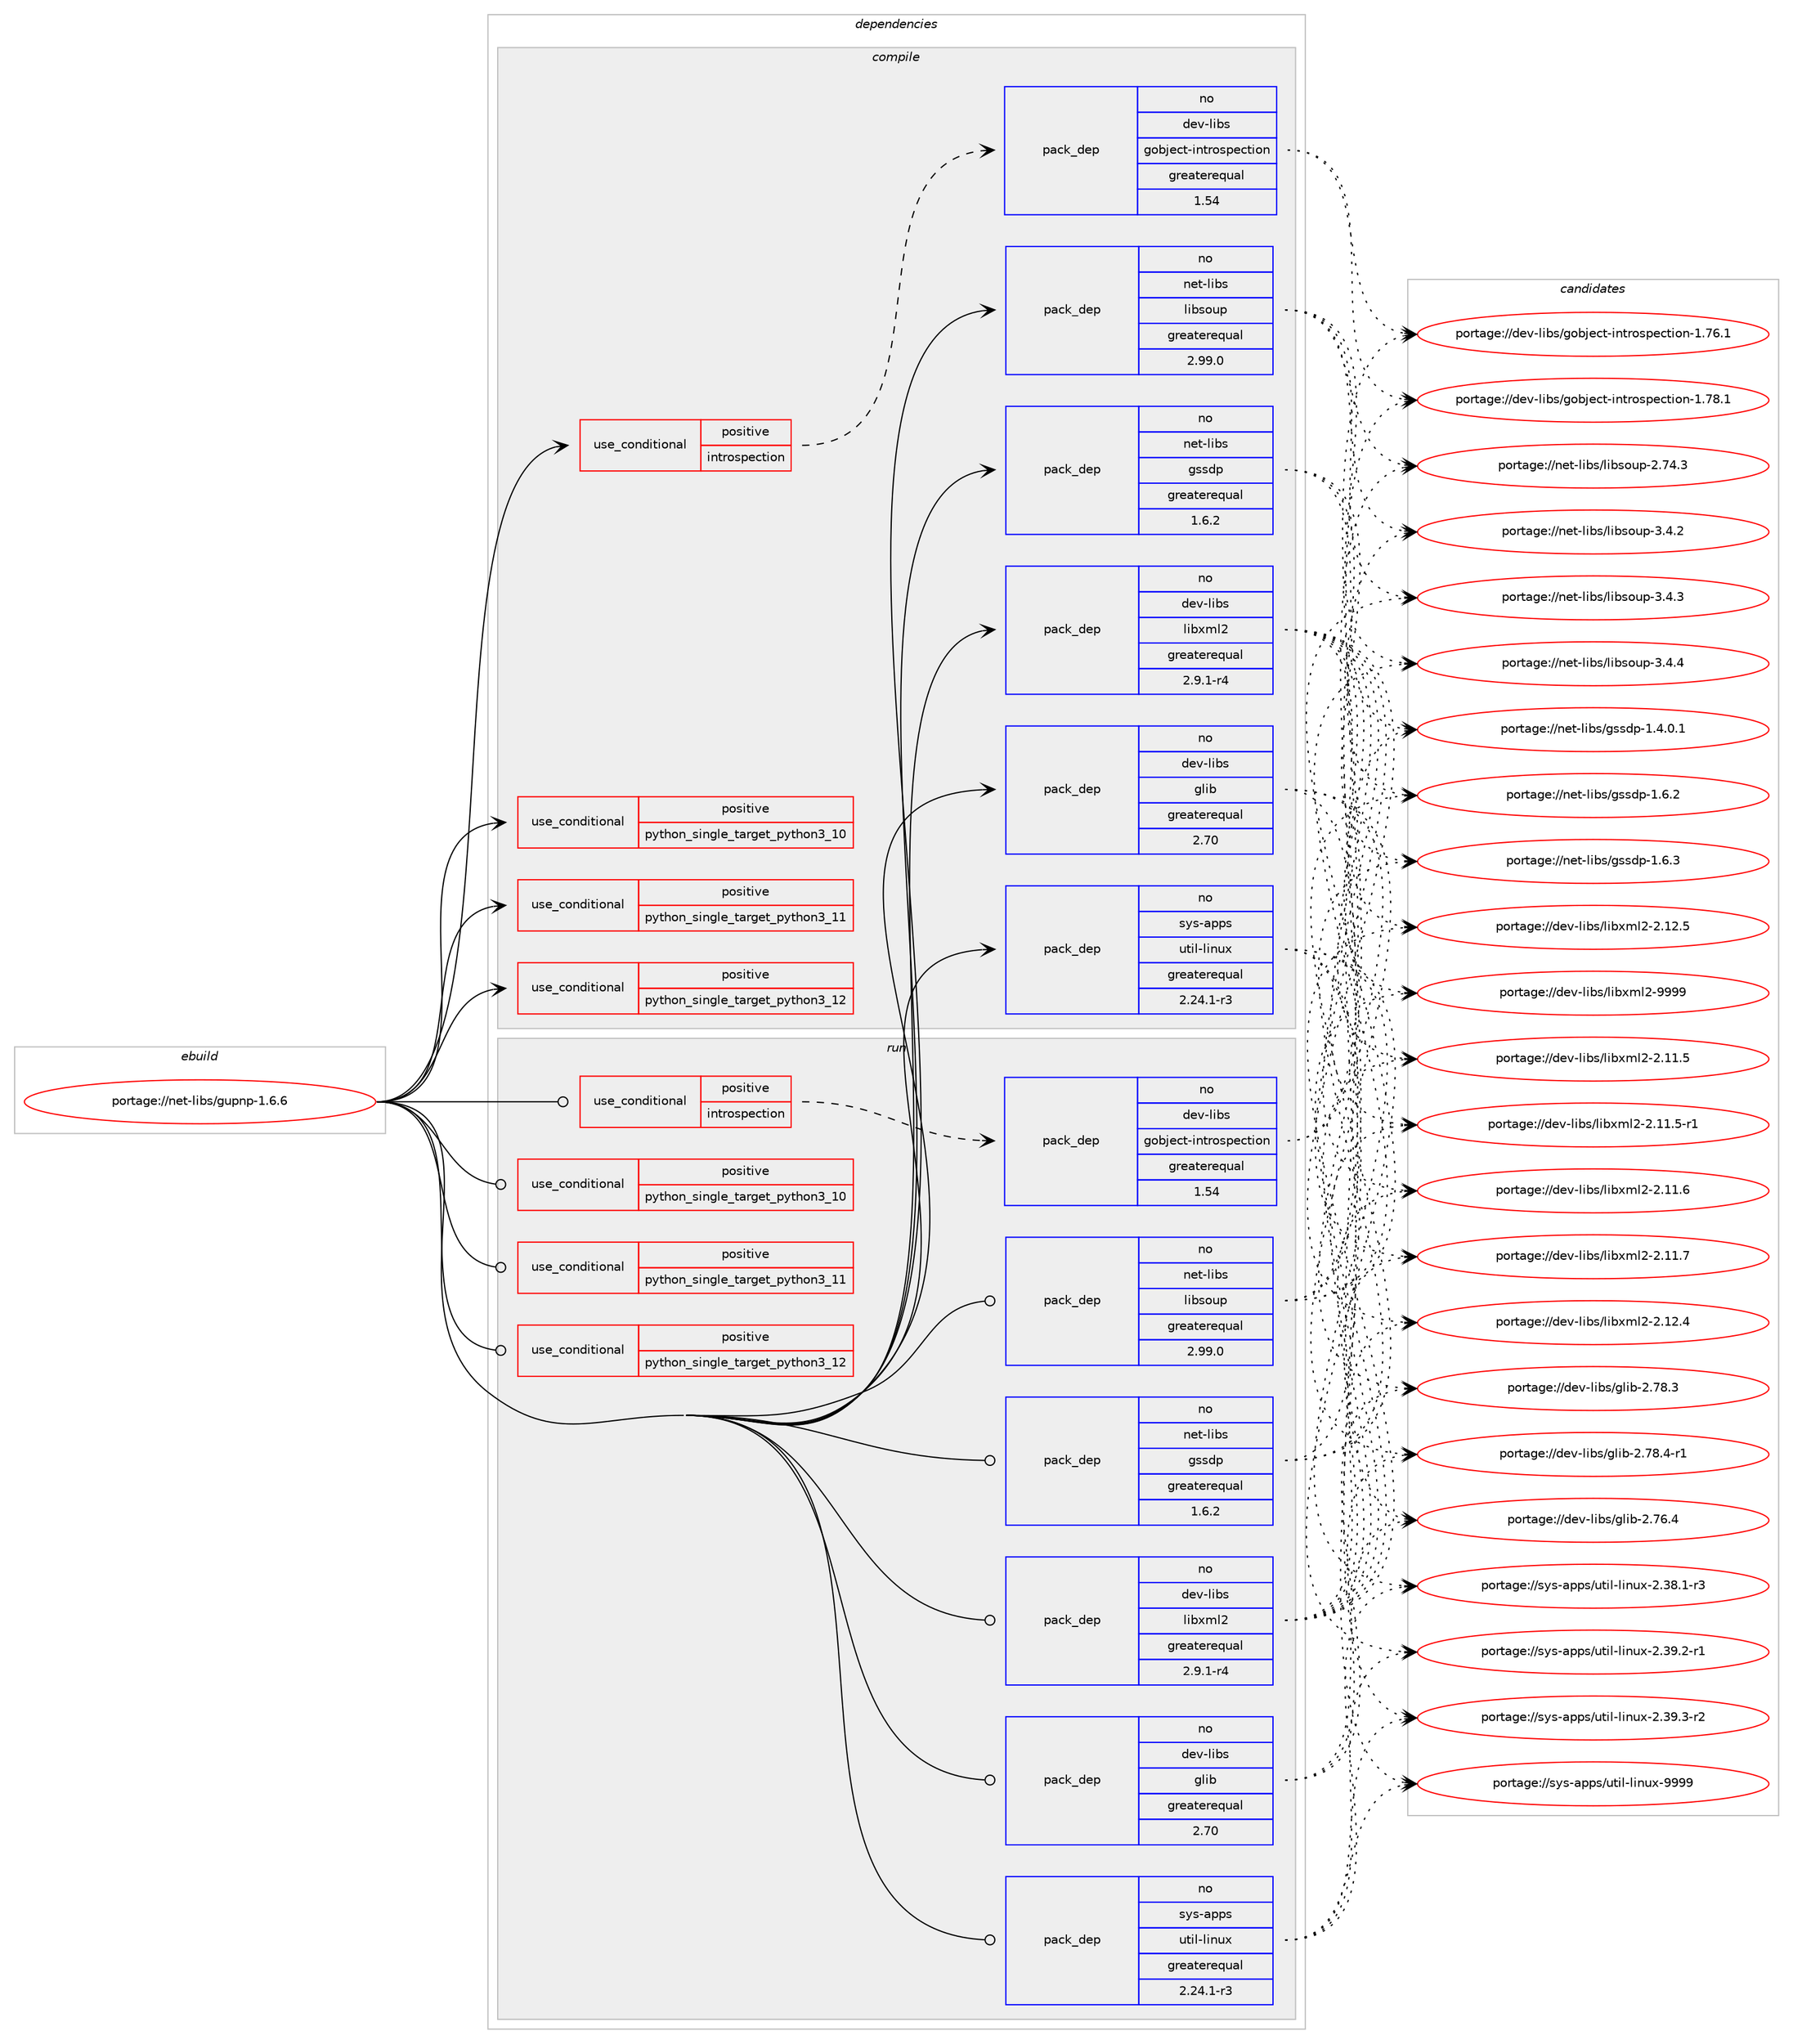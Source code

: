 digraph prolog {

# *************
# Graph options
# *************

newrank=true;
concentrate=true;
compound=true;
graph [rankdir=LR,fontname=Helvetica,fontsize=10,ranksep=1.5];#, ranksep=2.5, nodesep=0.2];
edge  [arrowhead=vee];
node  [fontname=Helvetica,fontsize=10];

# **********
# The ebuild
# **********

subgraph cluster_leftcol {
color=gray;
rank=same;
label=<<i>ebuild</i>>;
id [label="portage://net-libs/gupnp-1.6.6", color=red, width=4, href="../net-libs/gupnp-1.6.6.svg"];
}

# ****************
# The dependencies
# ****************

subgraph cluster_midcol {
color=gray;
label=<<i>dependencies</i>>;
subgraph cluster_compile {
fillcolor="#eeeeee";
style=filled;
label=<<i>compile</i>>;
subgraph cond3335 {
dependency4932 [label=<<TABLE BORDER="0" CELLBORDER="1" CELLSPACING="0" CELLPADDING="4"><TR><TD ROWSPAN="3" CELLPADDING="10">use_conditional</TD></TR><TR><TD>positive</TD></TR><TR><TD>introspection</TD></TR></TABLE>>, shape=none, color=red];
subgraph pack1547 {
dependency4933 [label=<<TABLE BORDER="0" CELLBORDER="1" CELLSPACING="0" CELLPADDING="4" WIDTH="220"><TR><TD ROWSPAN="6" CELLPADDING="30">pack_dep</TD></TR><TR><TD WIDTH="110">no</TD></TR><TR><TD>dev-libs</TD></TR><TR><TD>gobject-introspection</TD></TR><TR><TD>greaterequal</TD></TR><TR><TD>1.54</TD></TR></TABLE>>, shape=none, color=blue];
}
dependency4932:e -> dependency4933:w [weight=20,style="dashed",arrowhead="vee"];
}
id:e -> dependency4932:w [weight=20,style="solid",arrowhead="vee"];
subgraph cond3336 {
dependency4934 [label=<<TABLE BORDER="0" CELLBORDER="1" CELLSPACING="0" CELLPADDING="4"><TR><TD ROWSPAN="3" CELLPADDING="10">use_conditional</TD></TR><TR><TD>positive</TD></TR><TR><TD>python_single_target_python3_10</TD></TR></TABLE>>, shape=none, color=red];
# *** BEGIN UNKNOWN DEPENDENCY TYPE (TODO) ***
# dependency4934 -> package_dependency(portage://net-libs/gupnp-1.6.6,install,no,dev-lang,python,none,[,,],[slot(3.10)],[use(enable(xml),positive)])
# *** END UNKNOWN DEPENDENCY TYPE (TODO) ***

}
id:e -> dependency4934:w [weight=20,style="solid",arrowhead="vee"];
subgraph cond3337 {
dependency4935 [label=<<TABLE BORDER="0" CELLBORDER="1" CELLSPACING="0" CELLPADDING="4"><TR><TD ROWSPAN="3" CELLPADDING="10">use_conditional</TD></TR><TR><TD>positive</TD></TR><TR><TD>python_single_target_python3_11</TD></TR></TABLE>>, shape=none, color=red];
# *** BEGIN UNKNOWN DEPENDENCY TYPE (TODO) ***
# dependency4935 -> package_dependency(portage://net-libs/gupnp-1.6.6,install,no,dev-lang,python,none,[,,],[slot(3.11)],[use(enable(xml),positive)])
# *** END UNKNOWN DEPENDENCY TYPE (TODO) ***

}
id:e -> dependency4935:w [weight=20,style="solid",arrowhead="vee"];
subgraph cond3338 {
dependency4936 [label=<<TABLE BORDER="0" CELLBORDER="1" CELLSPACING="0" CELLPADDING="4"><TR><TD ROWSPAN="3" CELLPADDING="10">use_conditional</TD></TR><TR><TD>positive</TD></TR><TR><TD>python_single_target_python3_12</TD></TR></TABLE>>, shape=none, color=red];
# *** BEGIN UNKNOWN DEPENDENCY TYPE (TODO) ***
# dependency4936 -> package_dependency(portage://net-libs/gupnp-1.6.6,install,no,dev-lang,python,none,[,,],[slot(3.12)],[use(enable(xml),positive)])
# *** END UNKNOWN DEPENDENCY TYPE (TODO) ***

}
id:e -> dependency4936:w [weight=20,style="solid",arrowhead="vee"];
subgraph pack1548 {
dependency4937 [label=<<TABLE BORDER="0" CELLBORDER="1" CELLSPACING="0" CELLPADDING="4" WIDTH="220"><TR><TD ROWSPAN="6" CELLPADDING="30">pack_dep</TD></TR><TR><TD WIDTH="110">no</TD></TR><TR><TD>dev-libs</TD></TR><TR><TD>glib</TD></TR><TR><TD>greaterequal</TD></TR><TR><TD>2.70</TD></TR></TABLE>>, shape=none, color=blue];
}
id:e -> dependency4937:w [weight=20,style="solid",arrowhead="vee"];
subgraph pack1549 {
dependency4938 [label=<<TABLE BORDER="0" CELLBORDER="1" CELLSPACING="0" CELLPADDING="4" WIDTH="220"><TR><TD ROWSPAN="6" CELLPADDING="30">pack_dep</TD></TR><TR><TD WIDTH="110">no</TD></TR><TR><TD>dev-libs</TD></TR><TR><TD>libxml2</TD></TR><TR><TD>greaterequal</TD></TR><TR><TD>2.9.1-r4</TD></TR></TABLE>>, shape=none, color=blue];
}
id:e -> dependency4938:w [weight=20,style="solid",arrowhead="vee"];
subgraph pack1550 {
dependency4939 [label=<<TABLE BORDER="0" CELLBORDER="1" CELLSPACING="0" CELLPADDING="4" WIDTH="220"><TR><TD ROWSPAN="6" CELLPADDING="30">pack_dep</TD></TR><TR><TD WIDTH="110">no</TD></TR><TR><TD>net-libs</TD></TR><TR><TD>gssdp</TD></TR><TR><TD>greaterequal</TD></TR><TR><TD>1.6.2</TD></TR></TABLE>>, shape=none, color=blue];
}
id:e -> dependency4939:w [weight=20,style="solid",arrowhead="vee"];
subgraph pack1551 {
dependency4940 [label=<<TABLE BORDER="0" CELLBORDER="1" CELLSPACING="0" CELLPADDING="4" WIDTH="220"><TR><TD ROWSPAN="6" CELLPADDING="30">pack_dep</TD></TR><TR><TD WIDTH="110">no</TD></TR><TR><TD>net-libs</TD></TR><TR><TD>libsoup</TD></TR><TR><TD>greaterequal</TD></TR><TR><TD>2.99.0</TD></TR></TABLE>>, shape=none, color=blue];
}
id:e -> dependency4940:w [weight=20,style="solid",arrowhead="vee"];
subgraph pack1552 {
dependency4941 [label=<<TABLE BORDER="0" CELLBORDER="1" CELLSPACING="0" CELLPADDING="4" WIDTH="220"><TR><TD ROWSPAN="6" CELLPADDING="30">pack_dep</TD></TR><TR><TD WIDTH="110">no</TD></TR><TR><TD>sys-apps</TD></TR><TR><TD>util-linux</TD></TR><TR><TD>greaterequal</TD></TR><TR><TD>2.24.1-r3</TD></TR></TABLE>>, shape=none, color=blue];
}
id:e -> dependency4941:w [weight=20,style="solid",arrowhead="vee"];
}
subgraph cluster_compileandrun {
fillcolor="#eeeeee";
style=filled;
label=<<i>compile and run</i>>;
}
subgraph cluster_run {
fillcolor="#eeeeee";
style=filled;
label=<<i>run</i>>;
subgraph cond3339 {
dependency4942 [label=<<TABLE BORDER="0" CELLBORDER="1" CELLSPACING="0" CELLPADDING="4"><TR><TD ROWSPAN="3" CELLPADDING="10">use_conditional</TD></TR><TR><TD>positive</TD></TR><TR><TD>introspection</TD></TR></TABLE>>, shape=none, color=red];
subgraph pack1553 {
dependency4943 [label=<<TABLE BORDER="0" CELLBORDER="1" CELLSPACING="0" CELLPADDING="4" WIDTH="220"><TR><TD ROWSPAN="6" CELLPADDING="30">pack_dep</TD></TR><TR><TD WIDTH="110">no</TD></TR><TR><TD>dev-libs</TD></TR><TR><TD>gobject-introspection</TD></TR><TR><TD>greaterequal</TD></TR><TR><TD>1.54</TD></TR></TABLE>>, shape=none, color=blue];
}
dependency4942:e -> dependency4943:w [weight=20,style="dashed",arrowhead="vee"];
}
id:e -> dependency4942:w [weight=20,style="solid",arrowhead="odot"];
subgraph cond3340 {
dependency4944 [label=<<TABLE BORDER="0" CELLBORDER="1" CELLSPACING="0" CELLPADDING="4"><TR><TD ROWSPAN="3" CELLPADDING="10">use_conditional</TD></TR><TR><TD>positive</TD></TR><TR><TD>python_single_target_python3_10</TD></TR></TABLE>>, shape=none, color=red];
# *** BEGIN UNKNOWN DEPENDENCY TYPE (TODO) ***
# dependency4944 -> package_dependency(portage://net-libs/gupnp-1.6.6,run,no,dev-lang,python,none,[,,],[slot(3.10)],[use(enable(xml),positive)])
# *** END UNKNOWN DEPENDENCY TYPE (TODO) ***

}
id:e -> dependency4944:w [weight=20,style="solid",arrowhead="odot"];
subgraph cond3341 {
dependency4945 [label=<<TABLE BORDER="0" CELLBORDER="1" CELLSPACING="0" CELLPADDING="4"><TR><TD ROWSPAN="3" CELLPADDING="10">use_conditional</TD></TR><TR><TD>positive</TD></TR><TR><TD>python_single_target_python3_11</TD></TR></TABLE>>, shape=none, color=red];
# *** BEGIN UNKNOWN DEPENDENCY TYPE (TODO) ***
# dependency4945 -> package_dependency(portage://net-libs/gupnp-1.6.6,run,no,dev-lang,python,none,[,,],[slot(3.11)],[use(enable(xml),positive)])
# *** END UNKNOWN DEPENDENCY TYPE (TODO) ***

}
id:e -> dependency4945:w [weight=20,style="solid",arrowhead="odot"];
subgraph cond3342 {
dependency4946 [label=<<TABLE BORDER="0" CELLBORDER="1" CELLSPACING="0" CELLPADDING="4"><TR><TD ROWSPAN="3" CELLPADDING="10">use_conditional</TD></TR><TR><TD>positive</TD></TR><TR><TD>python_single_target_python3_12</TD></TR></TABLE>>, shape=none, color=red];
# *** BEGIN UNKNOWN DEPENDENCY TYPE (TODO) ***
# dependency4946 -> package_dependency(portage://net-libs/gupnp-1.6.6,run,no,dev-lang,python,none,[,,],[slot(3.12)],[use(enable(xml),positive)])
# *** END UNKNOWN DEPENDENCY TYPE (TODO) ***

}
id:e -> dependency4946:w [weight=20,style="solid",arrowhead="odot"];
subgraph pack1554 {
dependency4947 [label=<<TABLE BORDER="0" CELLBORDER="1" CELLSPACING="0" CELLPADDING="4" WIDTH="220"><TR><TD ROWSPAN="6" CELLPADDING="30">pack_dep</TD></TR><TR><TD WIDTH="110">no</TD></TR><TR><TD>dev-libs</TD></TR><TR><TD>glib</TD></TR><TR><TD>greaterequal</TD></TR><TR><TD>2.70</TD></TR></TABLE>>, shape=none, color=blue];
}
id:e -> dependency4947:w [weight=20,style="solid",arrowhead="odot"];
subgraph pack1555 {
dependency4948 [label=<<TABLE BORDER="0" CELLBORDER="1" CELLSPACING="0" CELLPADDING="4" WIDTH="220"><TR><TD ROWSPAN="6" CELLPADDING="30">pack_dep</TD></TR><TR><TD WIDTH="110">no</TD></TR><TR><TD>dev-libs</TD></TR><TR><TD>libxml2</TD></TR><TR><TD>greaterequal</TD></TR><TR><TD>2.9.1-r4</TD></TR></TABLE>>, shape=none, color=blue];
}
id:e -> dependency4948:w [weight=20,style="solid",arrowhead="odot"];
subgraph pack1556 {
dependency4949 [label=<<TABLE BORDER="0" CELLBORDER="1" CELLSPACING="0" CELLPADDING="4" WIDTH="220"><TR><TD ROWSPAN="6" CELLPADDING="30">pack_dep</TD></TR><TR><TD WIDTH="110">no</TD></TR><TR><TD>net-libs</TD></TR><TR><TD>gssdp</TD></TR><TR><TD>greaterequal</TD></TR><TR><TD>1.6.2</TD></TR></TABLE>>, shape=none, color=blue];
}
id:e -> dependency4949:w [weight=20,style="solid",arrowhead="odot"];
subgraph pack1557 {
dependency4950 [label=<<TABLE BORDER="0" CELLBORDER="1" CELLSPACING="0" CELLPADDING="4" WIDTH="220"><TR><TD ROWSPAN="6" CELLPADDING="30">pack_dep</TD></TR><TR><TD WIDTH="110">no</TD></TR><TR><TD>net-libs</TD></TR><TR><TD>libsoup</TD></TR><TR><TD>greaterequal</TD></TR><TR><TD>2.99.0</TD></TR></TABLE>>, shape=none, color=blue];
}
id:e -> dependency4950:w [weight=20,style="solid",arrowhead="odot"];
subgraph pack1558 {
dependency4951 [label=<<TABLE BORDER="0" CELLBORDER="1" CELLSPACING="0" CELLPADDING="4" WIDTH="220"><TR><TD ROWSPAN="6" CELLPADDING="30">pack_dep</TD></TR><TR><TD WIDTH="110">no</TD></TR><TR><TD>sys-apps</TD></TR><TR><TD>util-linux</TD></TR><TR><TD>greaterequal</TD></TR><TR><TD>2.24.1-r3</TD></TR></TABLE>>, shape=none, color=blue];
}
id:e -> dependency4951:w [weight=20,style="solid",arrowhead="odot"];
}
}

# **************
# The candidates
# **************

subgraph cluster_choices {
rank=same;
color=gray;
label=<<i>candidates</i>>;

subgraph choice1547 {
color=black;
nodesep=1;
choice1001011184510810598115471031119810610199116451051101161141111151121019911610511111045494655544649 [label="portage://dev-libs/gobject-introspection-1.76.1", color=red, width=4,href="../dev-libs/gobject-introspection-1.76.1.svg"];
choice1001011184510810598115471031119810610199116451051101161141111151121019911610511111045494655564649 [label="portage://dev-libs/gobject-introspection-1.78.1", color=red, width=4,href="../dev-libs/gobject-introspection-1.78.1.svg"];
dependency4933:e -> choice1001011184510810598115471031119810610199116451051101161141111151121019911610511111045494655544649:w [style=dotted,weight="100"];
dependency4933:e -> choice1001011184510810598115471031119810610199116451051101161141111151121019911610511111045494655564649:w [style=dotted,weight="100"];
}
subgraph choice1548 {
color=black;
nodesep=1;
choice1001011184510810598115471031081059845504655544652 [label="portage://dev-libs/glib-2.76.4", color=red, width=4,href="../dev-libs/glib-2.76.4.svg"];
choice1001011184510810598115471031081059845504655564651 [label="portage://dev-libs/glib-2.78.3", color=red, width=4,href="../dev-libs/glib-2.78.3.svg"];
choice10010111845108105981154710310810598455046555646524511449 [label="portage://dev-libs/glib-2.78.4-r1", color=red, width=4,href="../dev-libs/glib-2.78.4-r1.svg"];
dependency4937:e -> choice1001011184510810598115471031081059845504655544652:w [style=dotted,weight="100"];
dependency4937:e -> choice1001011184510810598115471031081059845504655564651:w [style=dotted,weight="100"];
dependency4937:e -> choice10010111845108105981154710310810598455046555646524511449:w [style=dotted,weight="100"];
}
subgraph choice1549 {
color=black;
nodesep=1;
choice100101118451081059811547108105981201091085045504649494653 [label="portage://dev-libs/libxml2-2.11.5", color=red, width=4,href="../dev-libs/libxml2-2.11.5.svg"];
choice1001011184510810598115471081059812010910850455046494946534511449 [label="portage://dev-libs/libxml2-2.11.5-r1", color=red, width=4,href="../dev-libs/libxml2-2.11.5-r1.svg"];
choice100101118451081059811547108105981201091085045504649494654 [label="portage://dev-libs/libxml2-2.11.6", color=red, width=4,href="../dev-libs/libxml2-2.11.6.svg"];
choice100101118451081059811547108105981201091085045504649494655 [label="portage://dev-libs/libxml2-2.11.7", color=red, width=4,href="../dev-libs/libxml2-2.11.7.svg"];
choice100101118451081059811547108105981201091085045504649504652 [label="portage://dev-libs/libxml2-2.12.4", color=red, width=4,href="../dev-libs/libxml2-2.12.4.svg"];
choice100101118451081059811547108105981201091085045504649504653 [label="portage://dev-libs/libxml2-2.12.5", color=red, width=4,href="../dev-libs/libxml2-2.12.5.svg"];
choice10010111845108105981154710810598120109108504557575757 [label="portage://dev-libs/libxml2-9999", color=red, width=4,href="../dev-libs/libxml2-9999.svg"];
dependency4938:e -> choice100101118451081059811547108105981201091085045504649494653:w [style=dotted,weight="100"];
dependency4938:e -> choice1001011184510810598115471081059812010910850455046494946534511449:w [style=dotted,weight="100"];
dependency4938:e -> choice100101118451081059811547108105981201091085045504649494654:w [style=dotted,weight="100"];
dependency4938:e -> choice100101118451081059811547108105981201091085045504649494655:w [style=dotted,weight="100"];
dependency4938:e -> choice100101118451081059811547108105981201091085045504649504652:w [style=dotted,weight="100"];
dependency4938:e -> choice100101118451081059811547108105981201091085045504649504653:w [style=dotted,weight="100"];
dependency4938:e -> choice10010111845108105981154710810598120109108504557575757:w [style=dotted,weight="100"];
}
subgraph choice1550 {
color=black;
nodesep=1;
choice1101011164510810598115471031151151001124549465246484649 [label="portage://net-libs/gssdp-1.4.0.1", color=red, width=4,href="../net-libs/gssdp-1.4.0.1.svg"];
choice110101116451081059811547103115115100112454946544650 [label="portage://net-libs/gssdp-1.6.2", color=red, width=4,href="../net-libs/gssdp-1.6.2.svg"];
choice110101116451081059811547103115115100112454946544651 [label="portage://net-libs/gssdp-1.6.3", color=red, width=4,href="../net-libs/gssdp-1.6.3.svg"];
dependency4939:e -> choice1101011164510810598115471031151151001124549465246484649:w [style=dotted,weight="100"];
dependency4939:e -> choice110101116451081059811547103115115100112454946544650:w [style=dotted,weight="100"];
dependency4939:e -> choice110101116451081059811547103115115100112454946544651:w [style=dotted,weight="100"];
}
subgraph choice1551 {
color=black;
nodesep=1;
choice1101011164510810598115471081059811511111711245504655524651 [label="portage://net-libs/libsoup-2.74.3", color=red, width=4,href="../net-libs/libsoup-2.74.3.svg"];
choice11010111645108105981154710810598115111117112455146524650 [label="portage://net-libs/libsoup-3.4.2", color=red, width=4,href="../net-libs/libsoup-3.4.2.svg"];
choice11010111645108105981154710810598115111117112455146524651 [label="portage://net-libs/libsoup-3.4.3", color=red, width=4,href="../net-libs/libsoup-3.4.3.svg"];
choice11010111645108105981154710810598115111117112455146524652 [label="portage://net-libs/libsoup-3.4.4", color=red, width=4,href="../net-libs/libsoup-3.4.4.svg"];
dependency4940:e -> choice1101011164510810598115471081059811511111711245504655524651:w [style=dotted,weight="100"];
dependency4940:e -> choice11010111645108105981154710810598115111117112455146524650:w [style=dotted,weight="100"];
dependency4940:e -> choice11010111645108105981154710810598115111117112455146524651:w [style=dotted,weight="100"];
dependency4940:e -> choice11010111645108105981154710810598115111117112455146524652:w [style=dotted,weight="100"];
}
subgraph choice1552 {
color=black;
nodesep=1;
choice11512111545971121121154711711610510845108105110117120455046515646494511451 [label="portage://sys-apps/util-linux-2.38.1-r3", color=red, width=4,href="../sys-apps/util-linux-2.38.1-r3.svg"];
choice11512111545971121121154711711610510845108105110117120455046515746504511449 [label="portage://sys-apps/util-linux-2.39.2-r1", color=red, width=4,href="../sys-apps/util-linux-2.39.2-r1.svg"];
choice11512111545971121121154711711610510845108105110117120455046515746514511450 [label="portage://sys-apps/util-linux-2.39.3-r2", color=red, width=4,href="../sys-apps/util-linux-2.39.3-r2.svg"];
choice115121115459711211211547117116105108451081051101171204557575757 [label="portage://sys-apps/util-linux-9999", color=red, width=4,href="../sys-apps/util-linux-9999.svg"];
dependency4941:e -> choice11512111545971121121154711711610510845108105110117120455046515646494511451:w [style=dotted,weight="100"];
dependency4941:e -> choice11512111545971121121154711711610510845108105110117120455046515746504511449:w [style=dotted,weight="100"];
dependency4941:e -> choice11512111545971121121154711711610510845108105110117120455046515746514511450:w [style=dotted,weight="100"];
dependency4941:e -> choice115121115459711211211547117116105108451081051101171204557575757:w [style=dotted,weight="100"];
}
subgraph choice1553 {
color=black;
nodesep=1;
choice1001011184510810598115471031119810610199116451051101161141111151121019911610511111045494655544649 [label="portage://dev-libs/gobject-introspection-1.76.1", color=red, width=4,href="../dev-libs/gobject-introspection-1.76.1.svg"];
choice1001011184510810598115471031119810610199116451051101161141111151121019911610511111045494655564649 [label="portage://dev-libs/gobject-introspection-1.78.1", color=red, width=4,href="../dev-libs/gobject-introspection-1.78.1.svg"];
dependency4943:e -> choice1001011184510810598115471031119810610199116451051101161141111151121019911610511111045494655544649:w [style=dotted,weight="100"];
dependency4943:e -> choice1001011184510810598115471031119810610199116451051101161141111151121019911610511111045494655564649:w [style=dotted,weight="100"];
}
subgraph choice1554 {
color=black;
nodesep=1;
choice1001011184510810598115471031081059845504655544652 [label="portage://dev-libs/glib-2.76.4", color=red, width=4,href="../dev-libs/glib-2.76.4.svg"];
choice1001011184510810598115471031081059845504655564651 [label="portage://dev-libs/glib-2.78.3", color=red, width=4,href="../dev-libs/glib-2.78.3.svg"];
choice10010111845108105981154710310810598455046555646524511449 [label="portage://dev-libs/glib-2.78.4-r1", color=red, width=4,href="../dev-libs/glib-2.78.4-r1.svg"];
dependency4947:e -> choice1001011184510810598115471031081059845504655544652:w [style=dotted,weight="100"];
dependency4947:e -> choice1001011184510810598115471031081059845504655564651:w [style=dotted,weight="100"];
dependency4947:e -> choice10010111845108105981154710310810598455046555646524511449:w [style=dotted,weight="100"];
}
subgraph choice1555 {
color=black;
nodesep=1;
choice100101118451081059811547108105981201091085045504649494653 [label="portage://dev-libs/libxml2-2.11.5", color=red, width=4,href="../dev-libs/libxml2-2.11.5.svg"];
choice1001011184510810598115471081059812010910850455046494946534511449 [label="portage://dev-libs/libxml2-2.11.5-r1", color=red, width=4,href="../dev-libs/libxml2-2.11.5-r1.svg"];
choice100101118451081059811547108105981201091085045504649494654 [label="portage://dev-libs/libxml2-2.11.6", color=red, width=4,href="../dev-libs/libxml2-2.11.6.svg"];
choice100101118451081059811547108105981201091085045504649494655 [label="portage://dev-libs/libxml2-2.11.7", color=red, width=4,href="../dev-libs/libxml2-2.11.7.svg"];
choice100101118451081059811547108105981201091085045504649504652 [label="portage://dev-libs/libxml2-2.12.4", color=red, width=4,href="../dev-libs/libxml2-2.12.4.svg"];
choice100101118451081059811547108105981201091085045504649504653 [label="portage://dev-libs/libxml2-2.12.5", color=red, width=4,href="../dev-libs/libxml2-2.12.5.svg"];
choice10010111845108105981154710810598120109108504557575757 [label="portage://dev-libs/libxml2-9999", color=red, width=4,href="../dev-libs/libxml2-9999.svg"];
dependency4948:e -> choice100101118451081059811547108105981201091085045504649494653:w [style=dotted,weight="100"];
dependency4948:e -> choice1001011184510810598115471081059812010910850455046494946534511449:w [style=dotted,weight="100"];
dependency4948:e -> choice100101118451081059811547108105981201091085045504649494654:w [style=dotted,weight="100"];
dependency4948:e -> choice100101118451081059811547108105981201091085045504649494655:w [style=dotted,weight="100"];
dependency4948:e -> choice100101118451081059811547108105981201091085045504649504652:w [style=dotted,weight="100"];
dependency4948:e -> choice100101118451081059811547108105981201091085045504649504653:w [style=dotted,weight="100"];
dependency4948:e -> choice10010111845108105981154710810598120109108504557575757:w [style=dotted,weight="100"];
}
subgraph choice1556 {
color=black;
nodesep=1;
choice1101011164510810598115471031151151001124549465246484649 [label="portage://net-libs/gssdp-1.4.0.1", color=red, width=4,href="../net-libs/gssdp-1.4.0.1.svg"];
choice110101116451081059811547103115115100112454946544650 [label="portage://net-libs/gssdp-1.6.2", color=red, width=4,href="../net-libs/gssdp-1.6.2.svg"];
choice110101116451081059811547103115115100112454946544651 [label="portage://net-libs/gssdp-1.6.3", color=red, width=4,href="../net-libs/gssdp-1.6.3.svg"];
dependency4949:e -> choice1101011164510810598115471031151151001124549465246484649:w [style=dotted,weight="100"];
dependency4949:e -> choice110101116451081059811547103115115100112454946544650:w [style=dotted,weight="100"];
dependency4949:e -> choice110101116451081059811547103115115100112454946544651:w [style=dotted,weight="100"];
}
subgraph choice1557 {
color=black;
nodesep=1;
choice1101011164510810598115471081059811511111711245504655524651 [label="portage://net-libs/libsoup-2.74.3", color=red, width=4,href="../net-libs/libsoup-2.74.3.svg"];
choice11010111645108105981154710810598115111117112455146524650 [label="portage://net-libs/libsoup-3.4.2", color=red, width=4,href="../net-libs/libsoup-3.4.2.svg"];
choice11010111645108105981154710810598115111117112455146524651 [label="portage://net-libs/libsoup-3.4.3", color=red, width=4,href="../net-libs/libsoup-3.4.3.svg"];
choice11010111645108105981154710810598115111117112455146524652 [label="portage://net-libs/libsoup-3.4.4", color=red, width=4,href="../net-libs/libsoup-3.4.4.svg"];
dependency4950:e -> choice1101011164510810598115471081059811511111711245504655524651:w [style=dotted,weight="100"];
dependency4950:e -> choice11010111645108105981154710810598115111117112455146524650:w [style=dotted,weight="100"];
dependency4950:e -> choice11010111645108105981154710810598115111117112455146524651:w [style=dotted,weight="100"];
dependency4950:e -> choice11010111645108105981154710810598115111117112455146524652:w [style=dotted,weight="100"];
}
subgraph choice1558 {
color=black;
nodesep=1;
choice11512111545971121121154711711610510845108105110117120455046515646494511451 [label="portage://sys-apps/util-linux-2.38.1-r3", color=red, width=4,href="../sys-apps/util-linux-2.38.1-r3.svg"];
choice11512111545971121121154711711610510845108105110117120455046515746504511449 [label="portage://sys-apps/util-linux-2.39.2-r1", color=red, width=4,href="../sys-apps/util-linux-2.39.2-r1.svg"];
choice11512111545971121121154711711610510845108105110117120455046515746514511450 [label="portage://sys-apps/util-linux-2.39.3-r2", color=red, width=4,href="../sys-apps/util-linux-2.39.3-r2.svg"];
choice115121115459711211211547117116105108451081051101171204557575757 [label="portage://sys-apps/util-linux-9999", color=red, width=4,href="../sys-apps/util-linux-9999.svg"];
dependency4951:e -> choice11512111545971121121154711711610510845108105110117120455046515646494511451:w [style=dotted,weight="100"];
dependency4951:e -> choice11512111545971121121154711711610510845108105110117120455046515746504511449:w [style=dotted,weight="100"];
dependency4951:e -> choice11512111545971121121154711711610510845108105110117120455046515746514511450:w [style=dotted,weight="100"];
dependency4951:e -> choice115121115459711211211547117116105108451081051101171204557575757:w [style=dotted,weight="100"];
}
}

}
